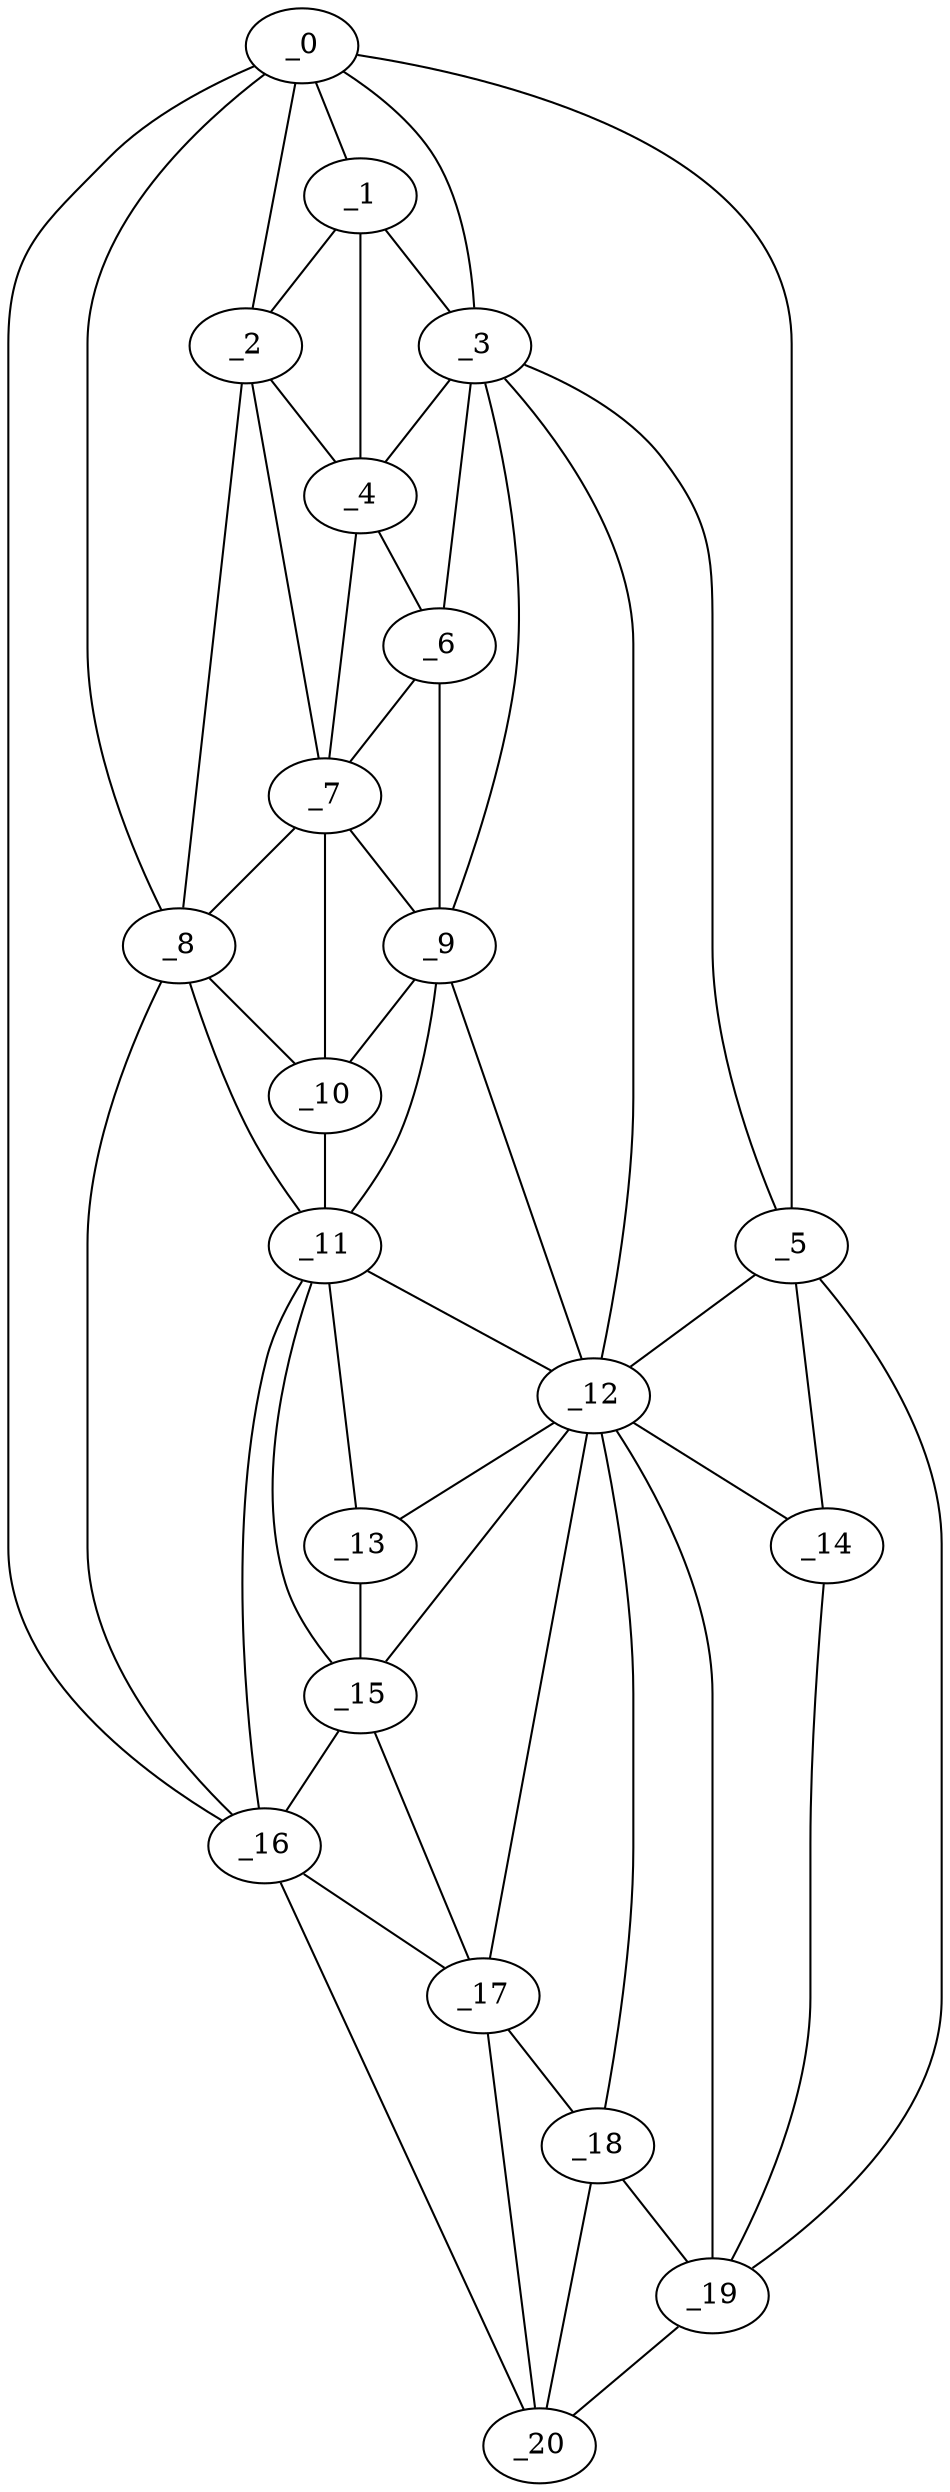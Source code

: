 graph "obj54__160.gxl" {
	_0	 [x=8,
		y=29];
	_1	 [x=16,
		y=35];
	_0 -- _1	 [valence=2];
	_2	 [x=25,
		y=29];
	_0 -- _2	 [valence=2];
	_3	 [x=26,
		y=51];
	_0 -- _3	 [valence=2];
	_5	 [x=27,
		y=110];
	_0 -- _5	 [valence=1];
	_8	 [x=47,
		y=26];
	_0 -- _8	 [valence=1];
	_16	 [x=101,
		y=18];
	_0 -- _16	 [valence=1];
	_1 -- _2	 [valence=2];
	_1 -- _3	 [valence=2];
	_4	 [x=27,
		y=36];
	_1 -- _4	 [valence=2];
	_2 -- _4	 [valence=2];
	_7	 [x=39,
		y=35];
	_2 -- _7	 [valence=1];
	_2 -- _8	 [valence=2];
	_3 -- _4	 [valence=1];
	_3 -- _5	 [valence=1];
	_6	 [x=38,
		y=42];
	_3 -- _6	 [valence=2];
	_9	 [x=50,
		y=40];
	_3 -- _9	 [valence=2];
	_12	 [x=76,
		y=56];
	_3 -- _12	 [valence=1];
	_4 -- _6	 [valence=2];
	_4 -- _7	 [valence=2];
	_5 -- _12	 [valence=2];
	_14	 [x=78,
		y=102];
	_5 -- _14	 [valence=2];
	_19	 [x=122,
		y=97];
	_5 -- _19	 [valence=1];
	_6 -- _7	 [valence=1];
	_6 -- _9	 [valence=1];
	_7 -- _8	 [valence=2];
	_7 -- _9	 [valence=2];
	_10	 [x=53,
		y=35];
	_7 -- _10	 [valence=2];
	_8 -- _10	 [valence=1];
	_11	 [x=66,
		y=32];
	_8 -- _11	 [valence=2];
	_8 -- _16	 [valence=2];
	_9 -- _10	 [valence=1];
	_9 -- _11	 [valence=2];
	_9 -- _12	 [valence=2];
	_10 -- _11	 [valence=2];
	_11 -- _12	 [valence=2];
	_13	 [x=77,
		y=37];
	_11 -- _13	 [valence=1];
	_15	 [x=84,
		y=32];
	_11 -- _15	 [valence=2];
	_11 -- _16	 [valence=2];
	_12 -- _13	 [valence=2];
	_12 -- _14	 [valence=1];
	_12 -- _15	 [valence=2];
	_17	 [x=102,
		y=32];
	_12 -- _17	 [valence=2];
	_18	 [x=121,
		y=50];
	_12 -- _18	 [valence=2];
	_12 -- _19	 [valence=2];
	_13 -- _15	 [valence=2];
	_14 -- _19	 [valence=2];
	_15 -- _16	 [valence=1];
	_15 -- _17	 [valence=2];
	_16 -- _17	 [valence=2];
	_20	 [x=125,
		y=37];
	_16 -- _20	 [valence=1];
	_17 -- _18	 [valence=2];
	_17 -- _20	 [valence=1];
	_18 -- _19	 [valence=2];
	_18 -- _20	 [valence=2];
	_19 -- _20	 [valence=1];
}
